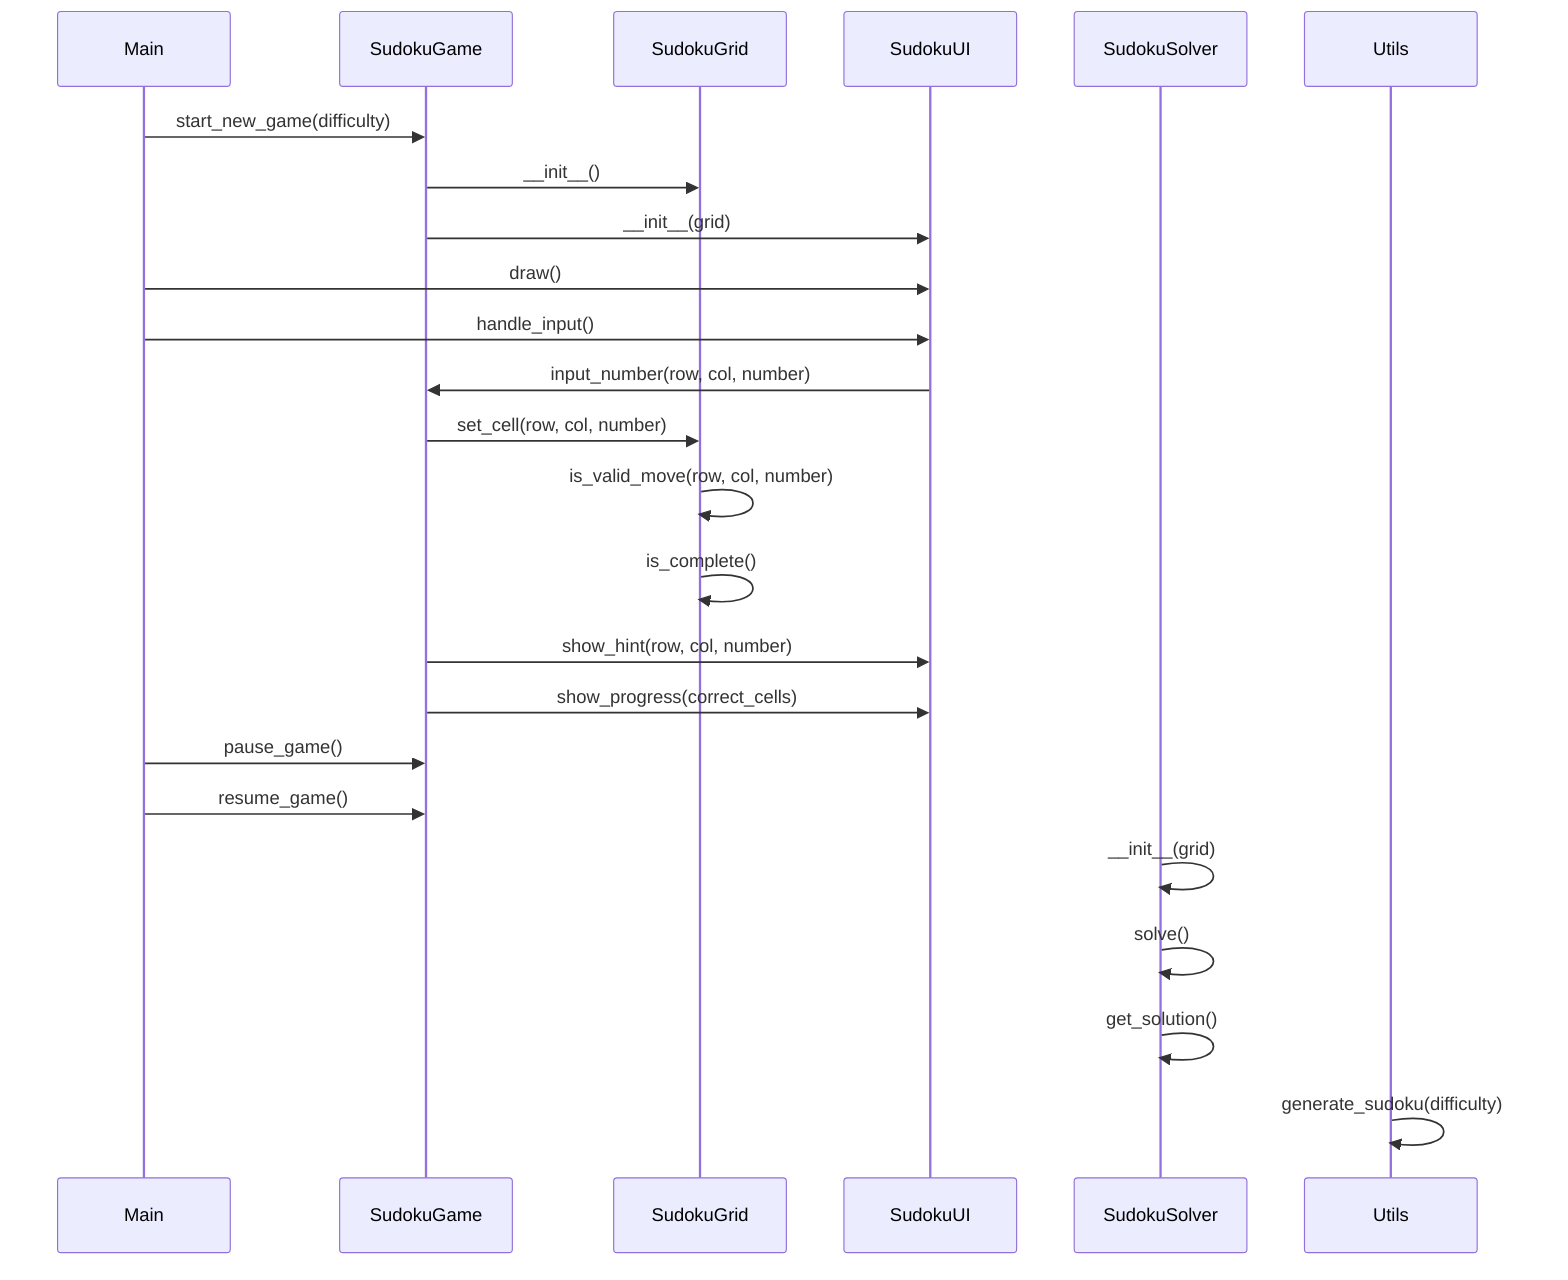sequenceDiagram
    participant Main as Main
    participant Game as SudokuGame
    participant Grid as SudokuGrid
    participant UI as SudokuUI
    participant Solver as SudokuSolver
    participant Utils as Utils
    Main->>Game: start_new_game(difficulty)
    Game->>Grid: __init__()
    Game->>UI: __init__(grid)
    Main->>UI: draw()
    Main->>UI: handle_input()
    UI->>Game: input_number(row, col, number)
    Game->>Grid: set_cell(row, col, number)
    Grid->>Grid: is_valid_move(row, col, number)
    Grid->>Grid: is_complete()
    Game->>UI: show_hint(row, col, number)
    Game->>UI: show_progress(correct_cells)
    Main->>Game: pause_game()
    Main->>Game: resume_game()
    Solver->>Solver: __init__(grid)
    Solver->>Solver: solve()
    Solver->>Solver: get_solution()
    Utils->>Utils: generate_sudoku(difficulty)